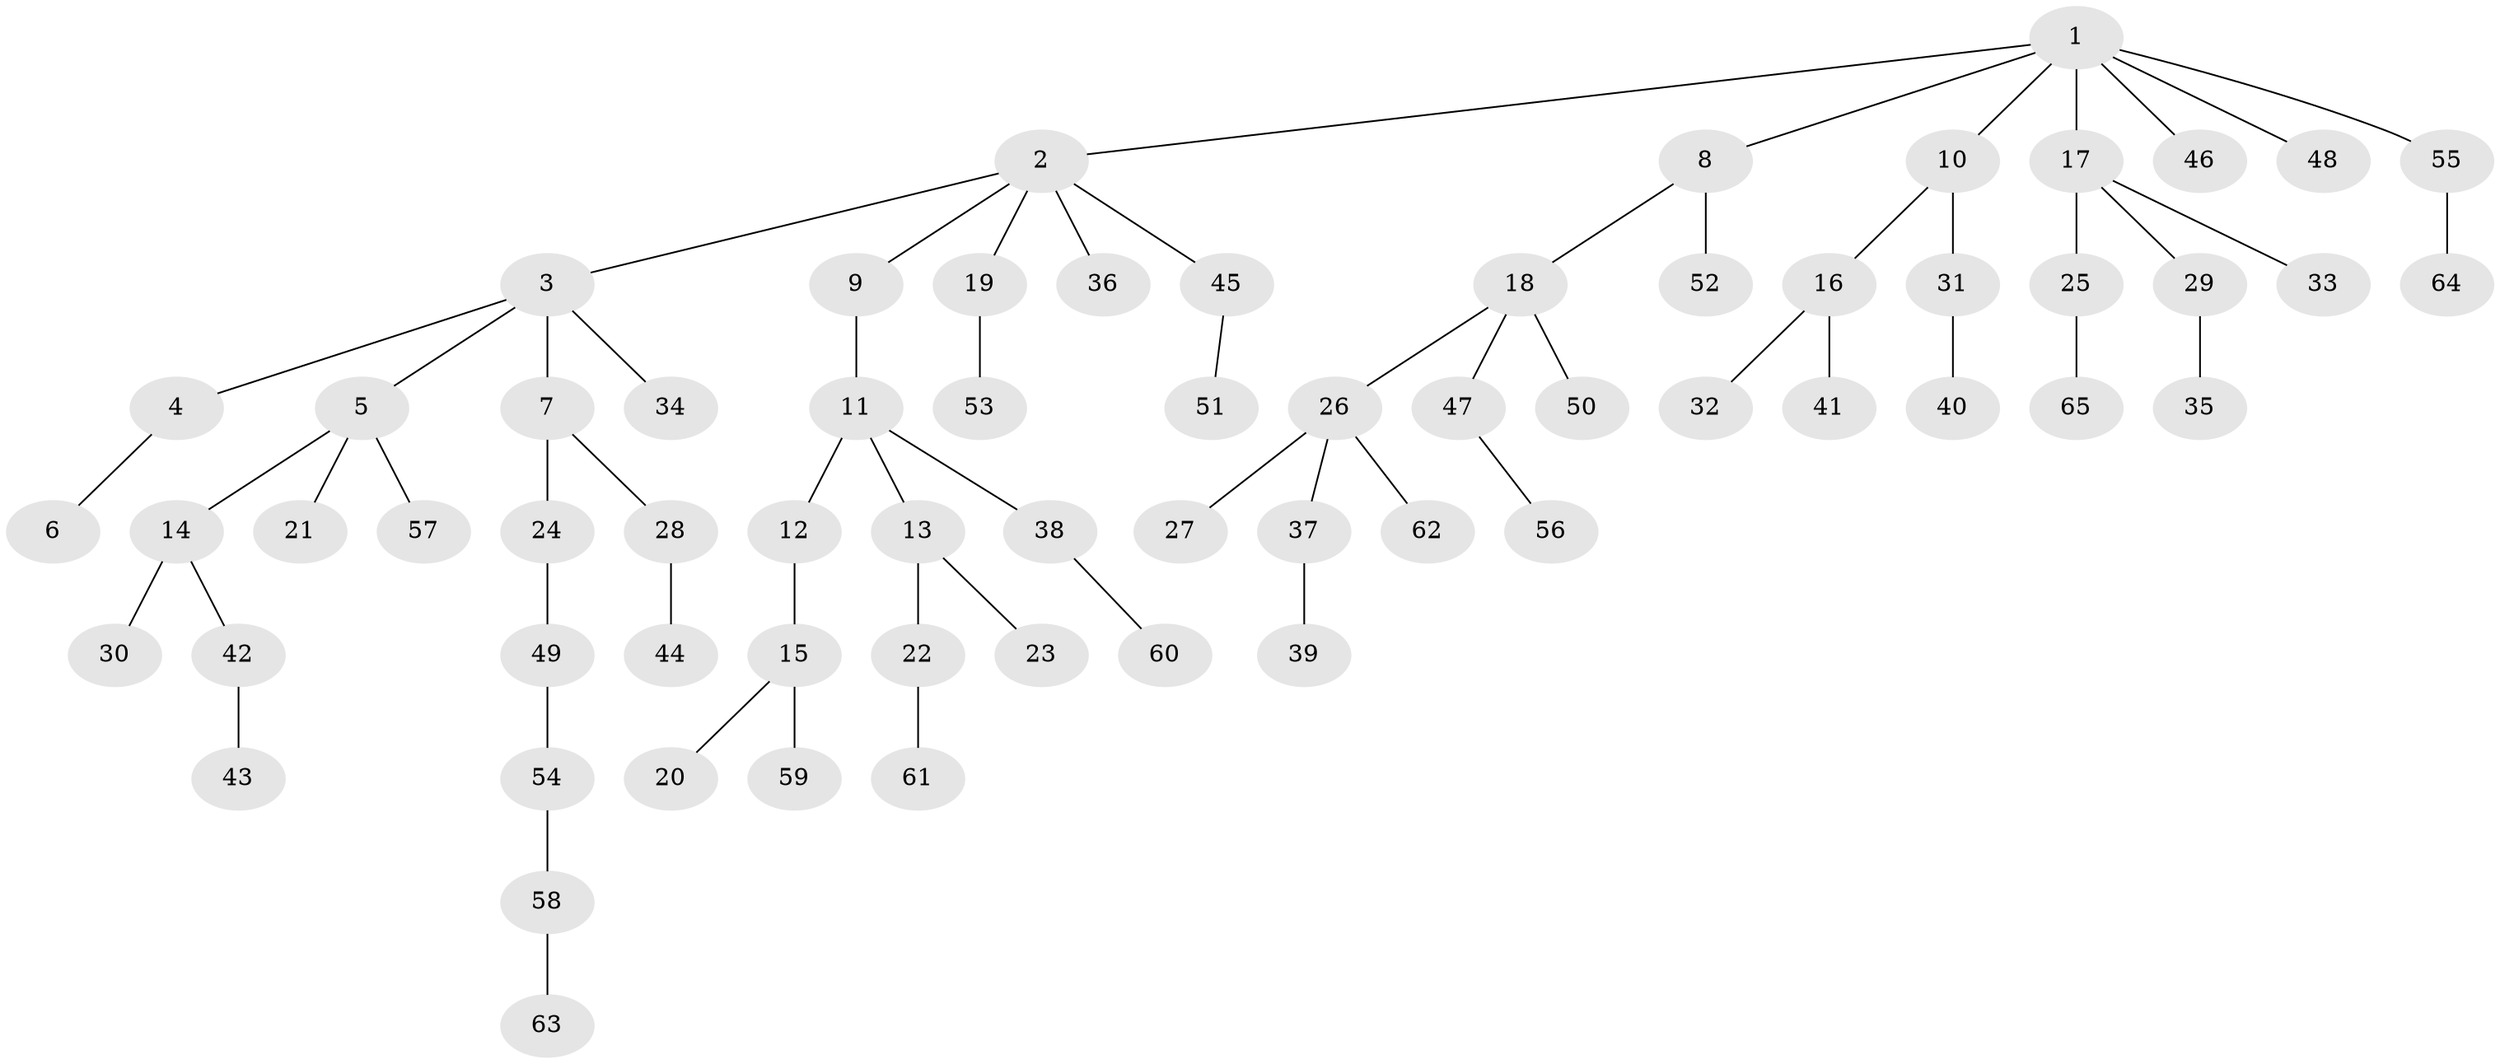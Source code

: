 // coarse degree distribution, {8: 0.02564102564102564, 5: 0.02564102564102564, 4: 0.07692307692307693, 1: 0.5897435897435898, 3: 0.15384615384615385, 2: 0.1282051282051282}
// Generated by graph-tools (version 1.1) at 2025/24/03/03/25 07:24:07]
// undirected, 65 vertices, 64 edges
graph export_dot {
graph [start="1"]
  node [color=gray90,style=filled];
  1;
  2;
  3;
  4;
  5;
  6;
  7;
  8;
  9;
  10;
  11;
  12;
  13;
  14;
  15;
  16;
  17;
  18;
  19;
  20;
  21;
  22;
  23;
  24;
  25;
  26;
  27;
  28;
  29;
  30;
  31;
  32;
  33;
  34;
  35;
  36;
  37;
  38;
  39;
  40;
  41;
  42;
  43;
  44;
  45;
  46;
  47;
  48;
  49;
  50;
  51;
  52;
  53;
  54;
  55;
  56;
  57;
  58;
  59;
  60;
  61;
  62;
  63;
  64;
  65;
  1 -- 2;
  1 -- 8;
  1 -- 10;
  1 -- 17;
  1 -- 46;
  1 -- 48;
  1 -- 55;
  2 -- 3;
  2 -- 9;
  2 -- 19;
  2 -- 36;
  2 -- 45;
  3 -- 4;
  3 -- 5;
  3 -- 7;
  3 -- 34;
  4 -- 6;
  5 -- 14;
  5 -- 21;
  5 -- 57;
  7 -- 24;
  7 -- 28;
  8 -- 18;
  8 -- 52;
  9 -- 11;
  10 -- 16;
  10 -- 31;
  11 -- 12;
  11 -- 13;
  11 -- 38;
  12 -- 15;
  13 -- 22;
  13 -- 23;
  14 -- 30;
  14 -- 42;
  15 -- 20;
  15 -- 59;
  16 -- 32;
  16 -- 41;
  17 -- 25;
  17 -- 29;
  17 -- 33;
  18 -- 26;
  18 -- 47;
  18 -- 50;
  19 -- 53;
  22 -- 61;
  24 -- 49;
  25 -- 65;
  26 -- 27;
  26 -- 37;
  26 -- 62;
  28 -- 44;
  29 -- 35;
  31 -- 40;
  37 -- 39;
  38 -- 60;
  42 -- 43;
  45 -- 51;
  47 -- 56;
  49 -- 54;
  54 -- 58;
  55 -- 64;
  58 -- 63;
}
